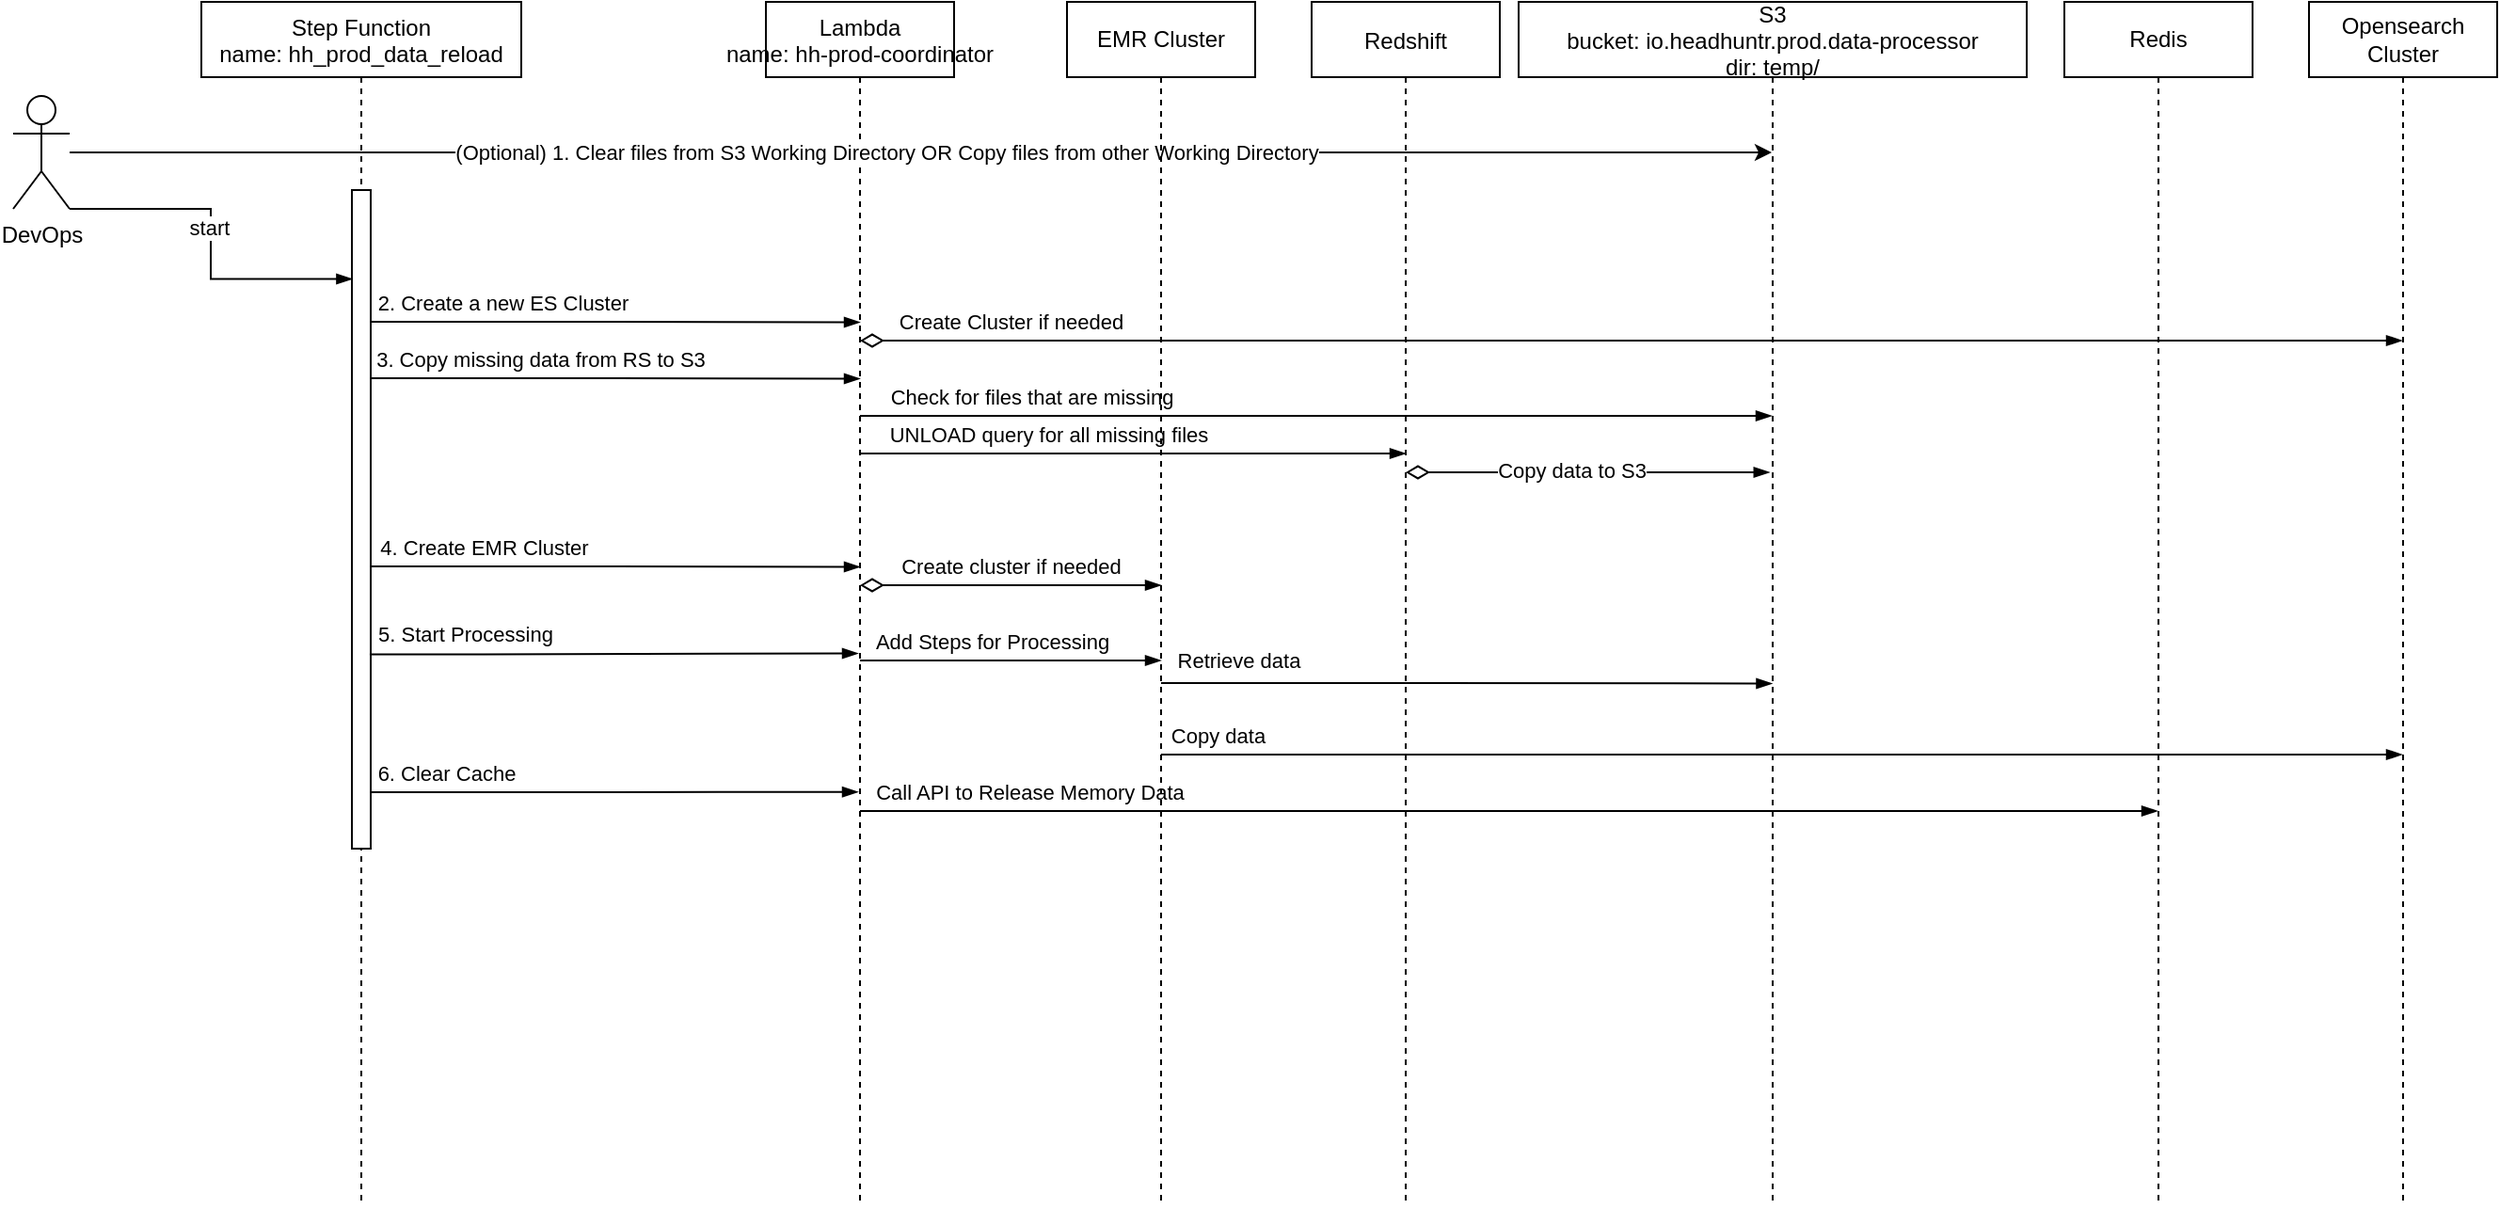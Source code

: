 <mxfile version="20.4.1" type="github">
  <diagram id="kgpKYQtTHZ0yAKxKKP6v" name="Page-1">
    <mxGraphModel dx="1632" dy="918" grid="1" gridSize="10" guides="1" tooltips="1" connect="1" arrows="1" fold="1" page="1" pageScale="1" pageWidth="850" pageHeight="1100" math="0" shadow="0">
      <root>
        <mxCell id="0" />
        <mxCell id="1" parent="0" />
        <mxCell id="3nuBFxr9cyL0pnOWT2aG-1" value="Step Function&#xa;name: hh_prod_data_reload" style="shape=umlLifeline;perimeter=lifelinePerimeter;container=1;collapsible=0;recursiveResize=0;rounded=0;shadow=0;strokeWidth=1;" parent="1" vertex="1">
          <mxGeometry x="120" y="80" width="170" height="640" as="geometry" />
        </mxCell>
        <mxCell id="3gp_BnoLobYNPqWKKOBE-12" value="" style="html=1;points=[];perimeter=orthogonalPerimeter;" vertex="1" parent="3nuBFxr9cyL0pnOWT2aG-1">
          <mxGeometry x="80" y="100" width="10" height="350" as="geometry" />
        </mxCell>
        <mxCell id="3gp_BnoLobYNPqWKKOBE-16" value="" style="edgeStyle=elbowEdgeStyle;fontSize=12;html=1;endArrow=blockThin;endFill=1;rounded=0;entryX=0.5;entryY=0.266;entryDx=0;entryDy=0;entryPerimeter=0;" edge="1" parent="3nuBFxr9cyL0pnOWT2aG-1" target="3nuBFxr9cyL0pnOWT2aG-5">
          <mxGeometry width="160" relative="1" as="geometry">
            <mxPoint x="90" y="170" as="sourcePoint" />
            <mxPoint x="250" y="170" as="targetPoint" />
          </mxGeometry>
        </mxCell>
        <mxCell id="3gp_BnoLobYNPqWKKOBE-17" value="2. Create a new ES Cluster" style="edgeLabel;html=1;align=center;verticalAlign=middle;resizable=0;points=[];" vertex="1" connectable="0" parent="3gp_BnoLobYNPqWKKOBE-16">
          <mxGeometry x="-0.288" y="1" relative="1" as="geometry">
            <mxPoint x="-23" y="-9" as="offset" />
          </mxGeometry>
        </mxCell>
        <mxCell id="3gp_BnoLobYNPqWKKOBE-44" value="" style="edgeStyle=elbowEdgeStyle;fontSize=12;html=1;endArrow=blockThin;endFill=1;rounded=0;entryX=0.49;entryY=0.656;entryDx=0;entryDy=0;entryPerimeter=0;" edge="1" parent="3nuBFxr9cyL0pnOWT2aG-1" target="3nuBFxr9cyL0pnOWT2aG-5">
          <mxGeometry width="160" relative="1" as="geometry">
            <mxPoint x="90" y="420" as="sourcePoint" />
            <mxPoint x="250" y="420" as="targetPoint" />
          </mxGeometry>
        </mxCell>
        <mxCell id="3gp_BnoLobYNPqWKKOBE-45" value="6. Clear Cache" style="edgeLabel;html=1;align=center;verticalAlign=middle;resizable=0;points=[];" vertex="1" connectable="0" parent="3gp_BnoLobYNPqWKKOBE-44">
          <mxGeometry x="-0.443" y="2" relative="1" as="geometry">
            <mxPoint x="-32" y="-8" as="offset" />
          </mxGeometry>
        </mxCell>
        <mxCell id="3nuBFxr9cyL0pnOWT2aG-5" value="Lambda&#xa;name: hh-prod-coordinator" style="shape=umlLifeline;perimeter=lifelinePerimeter;container=1;collapsible=0;recursiveResize=0;rounded=0;shadow=0;strokeWidth=1;" parent="1" vertex="1">
          <mxGeometry x="420" y="80" width="100" height="640" as="geometry" />
        </mxCell>
        <mxCell id="3gp_BnoLobYNPqWKKOBE-21" value="" style="edgeStyle=elbowEdgeStyle;fontSize=12;html=1;endArrow=blockThin;endFill=1;rounded=0;elbow=vertical;" edge="1" parent="3nuBFxr9cyL0pnOWT2aG-5" target="3gp_BnoLobYNPqWKKOBE-3">
          <mxGeometry width="160" relative="1" as="geometry">
            <mxPoint x="50" y="220" as="sourcePoint" />
            <mxPoint x="210" y="220" as="targetPoint" />
            <Array as="points">
              <mxPoint x="290" y="220" />
            </Array>
          </mxGeometry>
        </mxCell>
        <mxCell id="3gp_BnoLobYNPqWKKOBE-22" value="Check for files that are missing" style="edgeLabel;html=1;align=center;verticalAlign=middle;resizable=0;points=[];" vertex="1" connectable="0" parent="3gp_BnoLobYNPqWKKOBE-21">
          <mxGeometry x="0.095" y="1" relative="1" as="geometry">
            <mxPoint x="-175" y="-9" as="offset" />
          </mxGeometry>
        </mxCell>
        <mxCell id="3gp_BnoLobYNPqWKKOBE-29" value="" style="edgeStyle=elbowEdgeStyle;fontSize=12;html=1;endArrow=blockThin;endFill=1;startArrow=diamondThin;startFill=0;endSize=6;startSize=10;rounded=0;" edge="1" parent="3nuBFxr9cyL0pnOWT2aG-5" target="3gp_BnoLobYNPqWKKOBE-26">
          <mxGeometry width="160" relative="1" as="geometry">
            <mxPoint x="50" y="180" as="sourcePoint" />
            <mxPoint x="210" y="180" as="targetPoint" />
            <Array as="points">
              <mxPoint x="590" y="180" />
            </Array>
          </mxGeometry>
        </mxCell>
        <mxCell id="3gp_BnoLobYNPqWKKOBE-30" value="Create Cluster if needed" style="edgeLabel;html=1;align=center;verticalAlign=middle;resizable=0;points=[];" vertex="1" connectable="0" parent="3gp_BnoLobYNPqWKKOBE-29">
          <mxGeometry x="-0.117" y="1" relative="1" as="geometry">
            <mxPoint x="-282" y="-9" as="offset" />
          </mxGeometry>
        </mxCell>
        <mxCell id="3gp_BnoLobYNPqWKKOBE-33" value="" style="edgeStyle=elbowEdgeStyle;fontSize=12;html=1;endArrow=blockThin;endFill=1;startArrow=diamondThin;startFill=0;endSize=6;startSize=10;rounded=0;" edge="1" parent="3nuBFxr9cyL0pnOWT2aG-5">
          <mxGeometry width="160" relative="1" as="geometry">
            <mxPoint x="50" y="310" as="sourcePoint" />
            <mxPoint x="210" y="310" as="targetPoint" />
          </mxGeometry>
        </mxCell>
        <mxCell id="3gp_BnoLobYNPqWKKOBE-34" value="Create cluster if needed" style="edgeLabel;html=1;align=center;verticalAlign=middle;resizable=0;points=[];" vertex="1" connectable="0" parent="3gp_BnoLobYNPqWKKOBE-33">
          <mxGeometry x="-0.251" y="-2" relative="1" as="geometry">
            <mxPoint x="20" y="-12" as="offset" />
          </mxGeometry>
        </mxCell>
        <mxCell id="3gp_BnoLobYNPqWKKOBE-35" value="" style="edgeStyle=elbowEdgeStyle;fontSize=12;html=1;endArrow=blockThin;endFill=1;rounded=0;" edge="1" parent="3nuBFxr9cyL0pnOWT2aG-5">
          <mxGeometry width="160" relative="1" as="geometry">
            <mxPoint x="50" y="350" as="sourcePoint" />
            <mxPoint x="210" y="350" as="targetPoint" />
          </mxGeometry>
        </mxCell>
        <mxCell id="3gp_BnoLobYNPqWKKOBE-36" value="Add Steps for Processing" style="edgeLabel;html=1;align=center;verticalAlign=middle;resizable=0;points=[];" vertex="1" connectable="0" parent="3gp_BnoLobYNPqWKKOBE-35">
          <mxGeometry x="-0.586" y="-1" relative="1" as="geometry">
            <mxPoint x="37" y="-11" as="offset" />
          </mxGeometry>
        </mxCell>
        <mxCell id="3gp_BnoLobYNPqWKKOBE-46" value="" style="edgeStyle=elbowEdgeStyle;fontSize=12;html=1;endArrow=blockThin;endFill=1;rounded=0;" edge="1" parent="3nuBFxr9cyL0pnOWT2aG-5" target="3gp_BnoLobYNPqWKKOBE-15">
          <mxGeometry width="160" relative="1" as="geometry">
            <mxPoint x="50" y="430" as="sourcePoint" />
            <mxPoint x="210" y="430" as="targetPoint" />
            <Array as="points">
              <mxPoint x="570" y="430" />
            </Array>
          </mxGeometry>
        </mxCell>
        <mxCell id="3gp_BnoLobYNPqWKKOBE-47" value="Call API to Release Memory Data" style="edgeLabel;html=1;align=center;verticalAlign=middle;resizable=0;points=[];" vertex="1" connectable="0" parent="3gp_BnoLobYNPqWKKOBE-46">
          <mxGeometry x="-0.815" y="1" relative="1" as="geometry">
            <mxPoint x="26" y="-9" as="offset" />
          </mxGeometry>
        </mxCell>
        <mxCell id="3gp_BnoLobYNPqWKKOBE-1" value="Redshift" style="shape=umlLifeline;perimeter=lifelinePerimeter;container=1;collapsible=0;recursiveResize=0;rounded=0;shadow=0;strokeWidth=1;" vertex="1" parent="1">
          <mxGeometry x="710" y="80" width="100" height="640" as="geometry" />
        </mxCell>
        <mxCell id="3gp_BnoLobYNPqWKKOBE-31" value="" style="edgeStyle=elbowEdgeStyle;fontSize=12;html=1;endArrow=blockThin;endFill=1;startArrow=diamondThin;startFill=0;endSize=6;startSize=10;rounded=0;entryX=0.494;entryY=0.39;entryDx=0;entryDy=0;entryPerimeter=0;elbow=vertical;" edge="1" parent="3gp_BnoLobYNPqWKKOBE-1" target="3gp_BnoLobYNPqWKKOBE-3">
          <mxGeometry width="160" relative="1" as="geometry">
            <mxPoint x="50" y="250" as="sourcePoint" />
            <mxPoint x="210" y="250" as="targetPoint" />
          </mxGeometry>
        </mxCell>
        <mxCell id="3gp_BnoLobYNPqWKKOBE-32" value="Copy data to S3" style="edgeLabel;html=1;align=center;verticalAlign=middle;resizable=0;points=[];" vertex="1" connectable="0" parent="3gp_BnoLobYNPqWKKOBE-31">
          <mxGeometry x="-0.095" y="1" relative="1" as="geometry">
            <mxPoint as="offset" />
          </mxGeometry>
        </mxCell>
        <mxCell id="3gp_BnoLobYNPqWKKOBE-3" value="S3&#xa;bucket: io.headhuntr.prod.data-processor&#xa;dir: temp/" style="shape=umlLifeline;perimeter=lifelinePerimeter;container=1;collapsible=0;recursiveResize=0;rounded=0;shadow=0;strokeWidth=1;" vertex="1" parent="1">
          <mxGeometry x="820" y="80" width="270" height="640" as="geometry" />
        </mxCell>
        <mxCell id="3gp_BnoLobYNPqWKKOBE-5" value="DevOps" style="shape=umlActor;verticalLabelPosition=bottom;verticalAlign=top;html=1;outlineConnect=0;" vertex="1" parent="1">
          <mxGeometry x="20" y="130" width="30" height="60" as="geometry" />
        </mxCell>
        <mxCell id="3gp_BnoLobYNPqWKKOBE-9" value="" style="endArrow=classic;html=1;rounded=0;" edge="1" parent="1" source="3gp_BnoLobYNPqWKKOBE-5" target="3gp_BnoLobYNPqWKKOBE-3">
          <mxGeometry width="50" height="50" relative="1" as="geometry">
            <mxPoint x="100" y="210" as="sourcePoint" />
            <mxPoint x="150" y="160" as="targetPoint" />
          </mxGeometry>
        </mxCell>
        <mxCell id="3gp_BnoLobYNPqWKKOBE-10" value="(Optional) 1. Clear files from S3 Working Directory OR Copy files from other Working Directory" style="edgeLabel;html=1;align=center;verticalAlign=middle;resizable=0;points=[];" vertex="1" connectable="0" parent="3gp_BnoLobYNPqWKKOBE-9">
          <mxGeometry x="-0.041" relative="1" as="geometry">
            <mxPoint as="offset" />
          </mxGeometry>
        </mxCell>
        <mxCell id="3gp_BnoLobYNPqWKKOBE-13" value="" style="edgeStyle=elbowEdgeStyle;fontSize=12;html=1;endArrow=blockThin;endFill=1;rounded=0;exitX=1;exitY=1;exitDx=0;exitDy=0;exitPerimeter=0;entryX=0.02;entryY=0.135;entryDx=0;entryDy=0;entryPerimeter=0;" edge="1" parent="1" source="3gp_BnoLobYNPqWKKOBE-5" target="3gp_BnoLobYNPqWKKOBE-12">
          <mxGeometry width="160" relative="1" as="geometry">
            <mxPoint x="90" y="190" as="sourcePoint" />
            <mxPoint x="160" y="190" as="targetPoint" />
            <Array as="points" />
          </mxGeometry>
        </mxCell>
        <mxCell id="3gp_BnoLobYNPqWKKOBE-14" value="start" style="edgeLabel;html=1;align=center;verticalAlign=middle;resizable=0;points=[];" vertex="1" connectable="0" parent="3gp_BnoLobYNPqWKKOBE-13">
          <mxGeometry x="-0.096" y="-1" relative="1" as="geometry">
            <mxPoint as="offset" />
          </mxGeometry>
        </mxCell>
        <mxCell id="3gp_BnoLobYNPqWKKOBE-15" value="Redis" style="shape=umlLifeline;perimeter=lifelinePerimeter;whiteSpace=wrap;html=1;container=1;collapsible=0;recursiveResize=0;outlineConnect=0;" vertex="1" parent="1">
          <mxGeometry x="1110" y="80" width="100" height="640" as="geometry" />
        </mxCell>
        <mxCell id="3gp_BnoLobYNPqWKKOBE-18" value="" style="edgeStyle=elbowEdgeStyle;fontSize=12;html=1;endArrow=blockThin;endFill=1;rounded=0;entryX=0.5;entryY=0.266;entryDx=0;entryDy=0;entryPerimeter=0;" edge="1" parent="1">
          <mxGeometry width="160" relative="1" as="geometry">
            <mxPoint x="210" y="280" as="sourcePoint" />
            <mxPoint x="470" y="280.24" as="targetPoint" />
          </mxGeometry>
        </mxCell>
        <mxCell id="3gp_BnoLobYNPqWKKOBE-19" value="3. Copy missing data from RS to S3" style="edgeLabel;html=1;align=center;verticalAlign=middle;resizable=0;points=[];" vertex="1" connectable="0" parent="3gp_BnoLobYNPqWKKOBE-18">
          <mxGeometry x="-0.288" y="1" relative="1" as="geometry">
            <mxPoint x="-3" y="-9" as="offset" />
          </mxGeometry>
        </mxCell>
        <mxCell id="3gp_BnoLobYNPqWKKOBE-23" value="" style="edgeStyle=elbowEdgeStyle;fontSize=12;html=1;endArrow=blockThin;endFill=1;rounded=0;elbow=vertical;entryX=0.5;entryY=0.375;entryDx=0;entryDy=0;entryPerimeter=0;" edge="1" parent="1" target="3gp_BnoLobYNPqWKKOBE-1">
          <mxGeometry width="160" relative="1" as="geometry">
            <mxPoint x="470" y="320" as="sourcePoint" />
            <mxPoint x="620" y="320" as="targetPoint" />
            <Array as="points" />
          </mxGeometry>
        </mxCell>
        <mxCell id="3gp_BnoLobYNPqWKKOBE-24" value="UNLOAD query for all missing files" style="edgeLabel;html=1;align=center;verticalAlign=middle;resizable=0;points=[];" vertex="1" connectable="0" parent="3gp_BnoLobYNPqWKKOBE-23">
          <mxGeometry x="0.095" y="1" relative="1" as="geometry">
            <mxPoint x="-59" y="-9" as="offset" />
          </mxGeometry>
        </mxCell>
        <mxCell id="3gp_BnoLobYNPqWKKOBE-25" value="EMR Cluster" style="shape=umlLifeline;perimeter=lifelinePerimeter;whiteSpace=wrap;html=1;container=1;collapsible=0;recursiveResize=0;outlineConnect=0;" vertex="1" parent="1">
          <mxGeometry x="580" y="80" width="100" height="640" as="geometry" />
        </mxCell>
        <mxCell id="3gp_BnoLobYNPqWKKOBE-26" value="Opensearch Cluster" style="shape=umlLifeline;perimeter=lifelinePerimeter;whiteSpace=wrap;html=1;container=1;collapsible=0;recursiveResize=0;outlineConnect=0;" vertex="1" parent="1">
          <mxGeometry x="1240" y="80" width="100" height="640" as="geometry" />
        </mxCell>
        <mxCell id="3gp_BnoLobYNPqWKKOBE-27" value="" style="edgeStyle=elbowEdgeStyle;fontSize=12;html=1;endArrow=blockThin;endFill=1;rounded=0;entryX=0.5;entryY=0.266;entryDx=0;entryDy=0;entryPerimeter=0;" edge="1" parent="1">
          <mxGeometry width="160" relative="1" as="geometry">
            <mxPoint x="210" y="380" as="sourcePoint" />
            <mxPoint x="470" y="380.24" as="targetPoint" />
          </mxGeometry>
        </mxCell>
        <mxCell id="3gp_BnoLobYNPqWKKOBE-28" value="4. Create EMR Cluster" style="edgeLabel;html=1;align=center;verticalAlign=middle;resizable=0;points=[];" vertex="1" connectable="0" parent="3gp_BnoLobYNPqWKKOBE-27">
          <mxGeometry x="-0.288" y="1" relative="1" as="geometry">
            <mxPoint x="-33" y="-9" as="offset" />
          </mxGeometry>
        </mxCell>
        <mxCell id="3gp_BnoLobYNPqWKKOBE-37" value="" style="edgeStyle=elbowEdgeStyle;fontSize=12;html=1;endArrow=blockThin;endFill=1;rounded=0;entryX=0.499;entryY=0.566;entryDx=0;entryDy=0;entryPerimeter=0;" edge="1" parent="1" source="3gp_BnoLobYNPqWKKOBE-25" target="3gp_BnoLobYNPqWKKOBE-3">
          <mxGeometry width="160" relative="1" as="geometry">
            <mxPoint x="630" y="440" as="sourcePoint" />
            <mxPoint x="790" y="440" as="targetPoint" />
            <Array as="points">
              <mxPoint x="720" y="442" />
              <mxPoint x="840" y="440" />
              <mxPoint x="890" y="440" />
            </Array>
          </mxGeometry>
        </mxCell>
        <mxCell id="3gp_BnoLobYNPqWKKOBE-38" value="Retrieve data" style="edgeLabel;html=1;align=center;verticalAlign=middle;resizable=0;points=[];" vertex="1" connectable="0" parent="3gp_BnoLobYNPqWKKOBE-37">
          <mxGeometry x="0.265" y="2" relative="1" as="geometry">
            <mxPoint x="-165" y="-10" as="offset" />
          </mxGeometry>
        </mxCell>
        <mxCell id="3gp_BnoLobYNPqWKKOBE-39" value="" style="edgeStyle=elbowEdgeStyle;fontSize=12;html=1;endArrow=blockThin;endFill=1;rounded=0;" edge="1" parent="1" source="3gp_BnoLobYNPqWKKOBE-25" target="3gp_BnoLobYNPqWKKOBE-26">
          <mxGeometry width="160" relative="1" as="geometry">
            <mxPoint x="640" y="480" as="sourcePoint" />
            <mxPoint x="800" y="480" as="targetPoint" />
            <Array as="points">
              <mxPoint x="1090" y="480" />
            </Array>
          </mxGeometry>
        </mxCell>
        <mxCell id="3gp_BnoLobYNPqWKKOBE-40" value="Copy data" style="edgeLabel;html=1;align=center;verticalAlign=middle;resizable=0;points=[];" vertex="1" connectable="0" parent="3gp_BnoLobYNPqWKKOBE-39">
          <mxGeometry x="-0.78" relative="1" as="geometry">
            <mxPoint x="-43" y="-10" as="offset" />
          </mxGeometry>
        </mxCell>
        <mxCell id="3gp_BnoLobYNPqWKKOBE-42" value="" style="edgeStyle=elbowEdgeStyle;fontSize=12;html=1;endArrow=blockThin;endFill=1;rounded=0;entryX=0.49;entryY=0.541;entryDx=0;entryDy=0;entryPerimeter=0;exitX=0.946;exitY=0.705;exitDx=0;exitDy=0;exitPerimeter=0;" edge="1" parent="1" source="3gp_BnoLobYNPqWKKOBE-12" target="3nuBFxr9cyL0pnOWT2aG-5">
          <mxGeometry width="160" relative="1" as="geometry">
            <mxPoint x="210" y="430" as="sourcePoint" />
            <mxPoint x="370" y="430" as="targetPoint" />
            <Array as="points">
              <mxPoint x="270" y="426" />
            </Array>
          </mxGeometry>
        </mxCell>
        <mxCell id="3gp_BnoLobYNPqWKKOBE-43" value="5. Start Processing" style="edgeLabel;html=1;align=center;verticalAlign=middle;resizable=0;points=[];" vertex="1" connectable="0" parent="3gp_BnoLobYNPqWKKOBE-42">
          <mxGeometry x="-0.507" relative="1" as="geometry">
            <mxPoint x="-13" y="-10" as="offset" />
          </mxGeometry>
        </mxCell>
      </root>
    </mxGraphModel>
  </diagram>
</mxfile>

